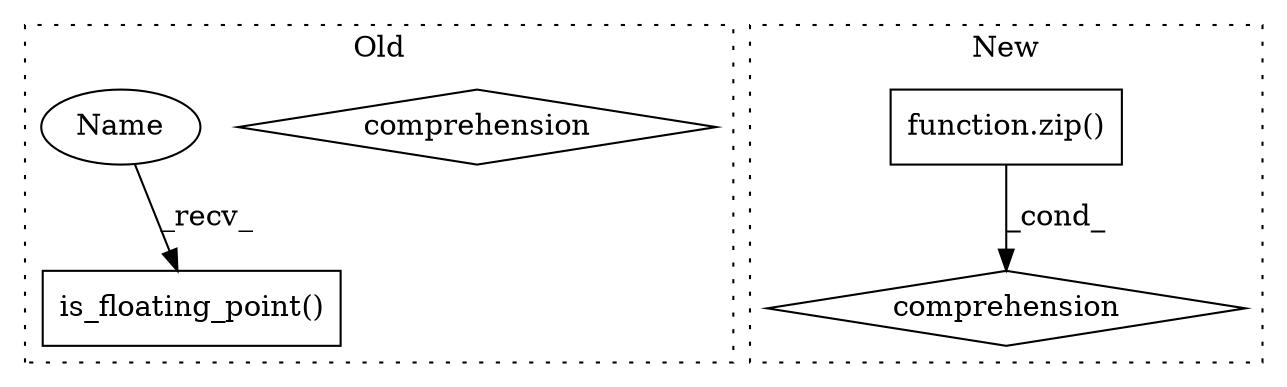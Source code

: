 digraph G {
subgraph cluster0 {
1 [label="is_floating_point()" a="75" s="11557" l="26" shape="box"];
3 [label="comprehension" a="45" s="11609" l="3" shape="diamond"];
5 [label="Name" a="87" s="11557" l="6" shape="ellipse"];
label = "Old";
style="dotted";
}
subgraph cluster1 {
2 [label="function.zip()" a="75" s="11629,11649" l="4,1" shape="box"];
4 [label="comprehension" a="45" s="11611" l="3" shape="diamond"];
label = "New";
style="dotted";
}
2 -> 4 [label="_cond_"];
5 -> 1 [label="_recv_"];
}